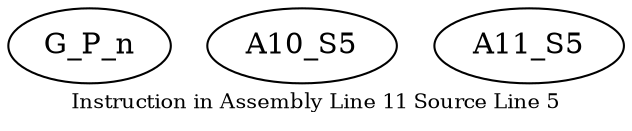 digraph{
	node [ ]
	edge [ ]
	G_P_n [ ]
	A10_S5 [ ]
	A11_S5 [ ]
	label = "Instruction in Assembly Line 11 Source Line 5"
	fontsize = "10"
}